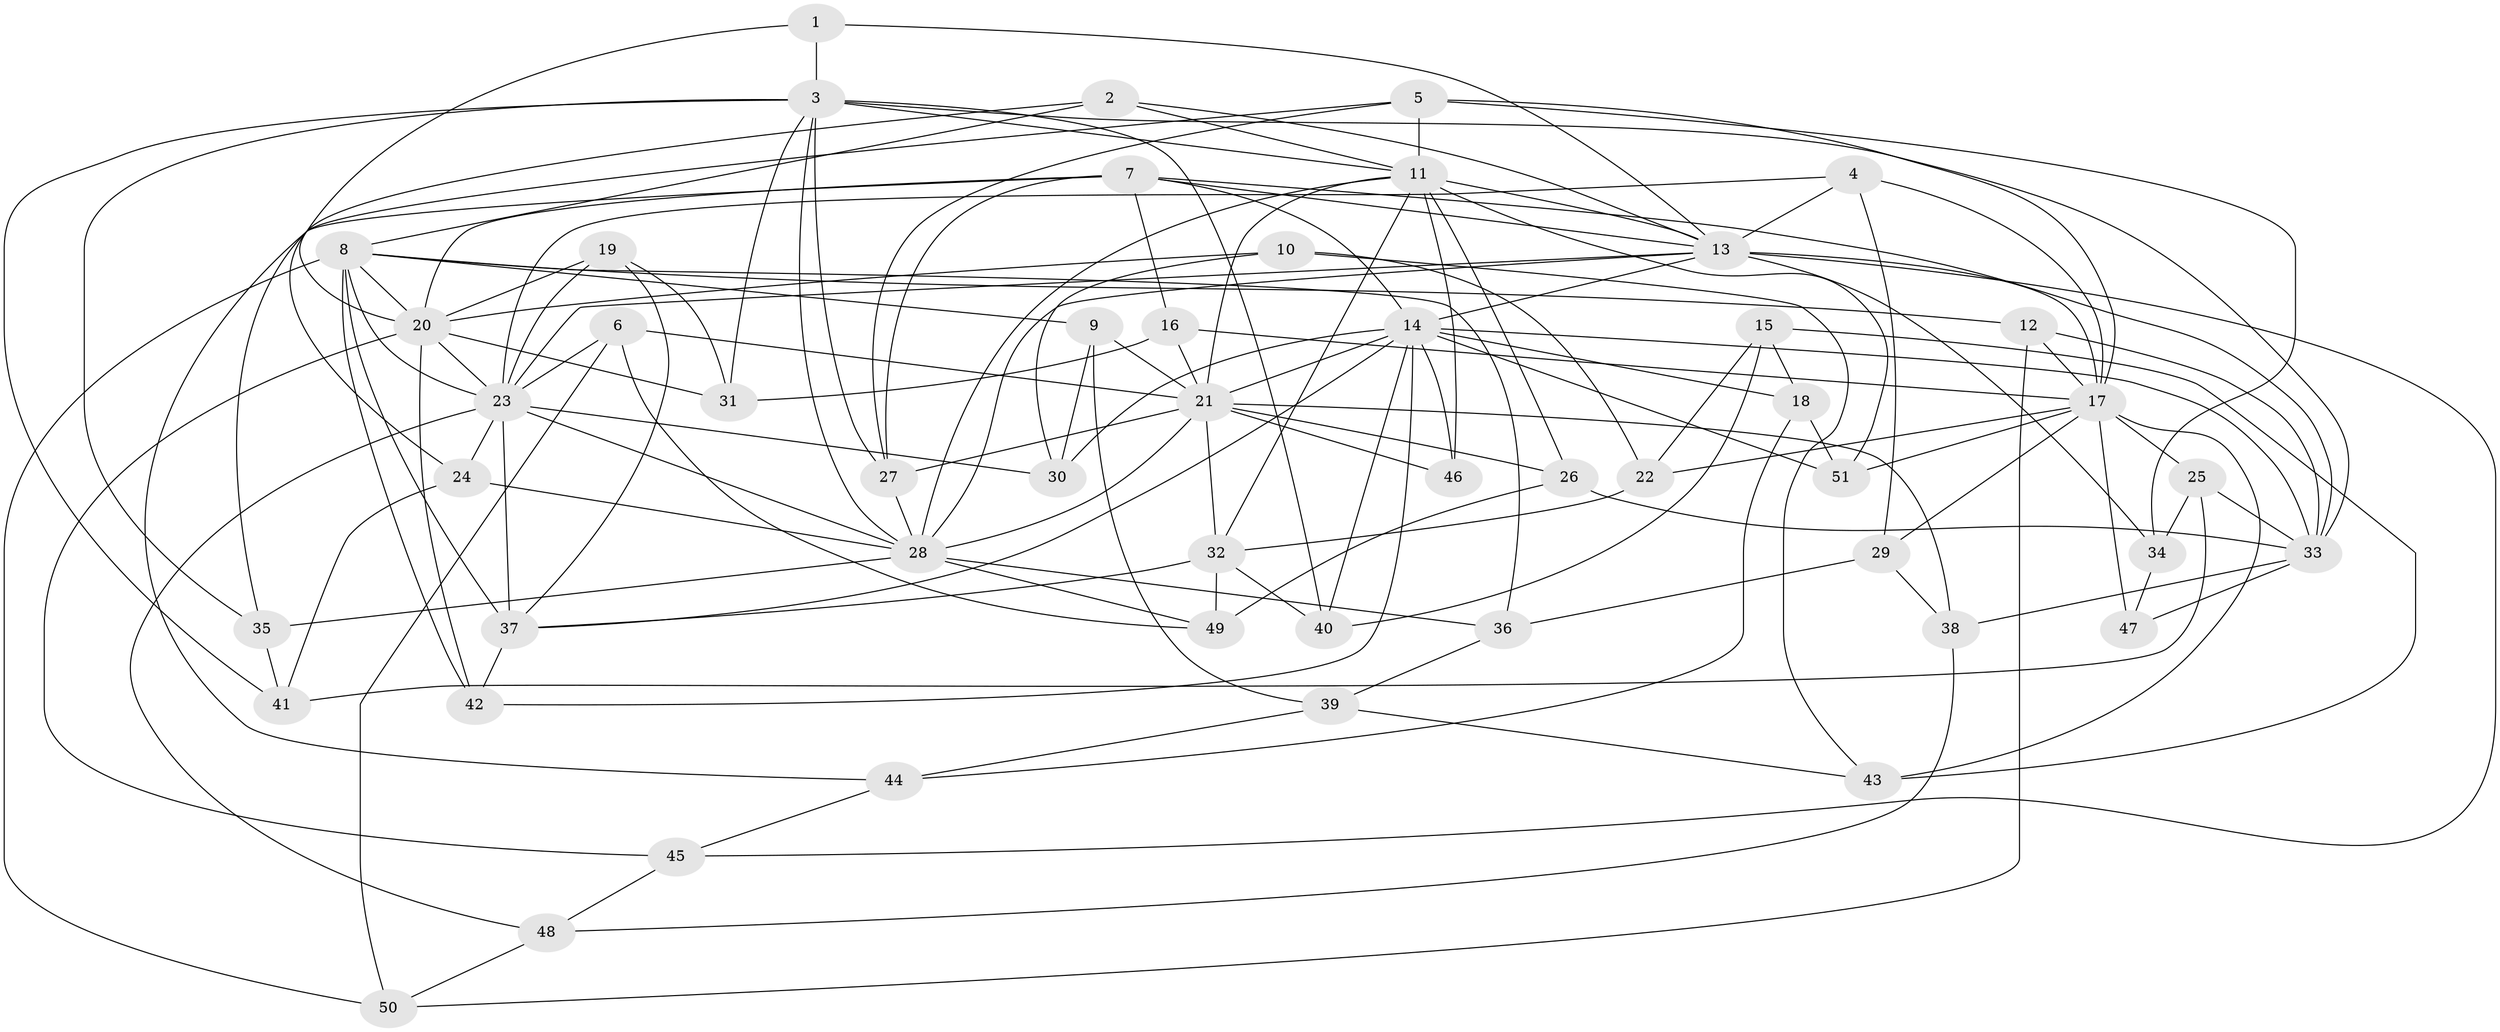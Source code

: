 // original degree distribution, {4: 1.0}
// Generated by graph-tools (version 1.1) at 2025/38/03/09/25 02:38:11]
// undirected, 51 vertices, 138 edges
graph export_dot {
graph [start="1"]
  node [color=gray90,style=filled];
  1;
  2;
  3;
  4;
  5;
  6;
  7;
  8;
  9;
  10;
  11;
  12;
  13;
  14;
  15;
  16;
  17;
  18;
  19;
  20;
  21;
  22;
  23;
  24;
  25;
  26;
  27;
  28;
  29;
  30;
  31;
  32;
  33;
  34;
  35;
  36;
  37;
  38;
  39;
  40;
  41;
  42;
  43;
  44;
  45;
  46;
  47;
  48;
  49;
  50;
  51;
  1 -- 3 [weight=2.0];
  1 -- 13 [weight=1.0];
  1 -- 20 [weight=1.0];
  2 -- 8 [weight=1.0];
  2 -- 11 [weight=1.0];
  2 -- 13 [weight=1.0];
  2 -- 24 [weight=1.0];
  3 -- 11 [weight=1.0];
  3 -- 27 [weight=1.0];
  3 -- 28 [weight=1.0];
  3 -- 31 [weight=1.0];
  3 -- 33 [weight=1.0];
  3 -- 35 [weight=1.0];
  3 -- 40 [weight=1.0];
  3 -- 41 [weight=1.0];
  4 -- 13 [weight=1.0];
  4 -- 17 [weight=1.0];
  4 -- 23 [weight=1.0];
  4 -- 29 [weight=1.0];
  5 -- 11 [weight=2.0];
  5 -- 17 [weight=1.0];
  5 -- 27 [weight=1.0];
  5 -- 34 [weight=1.0];
  5 -- 35 [weight=1.0];
  6 -- 21 [weight=1.0];
  6 -- 23 [weight=1.0];
  6 -- 49 [weight=1.0];
  6 -- 50 [weight=1.0];
  7 -- 13 [weight=1.0];
  7 -- 14 [weight=2.0];
  7 -- 16 [weight=1.0];
  7 -- 20 [weight=1.0];
  7 -- 27 [weight=1.0];
  7 -- 33 [weight=1.0];
  7 -- 44 [weight=1.0];
  8 -- 9 [weight=1.0];
  8 -- 12 [weight=1.0];
  8 -- 20 [weight=2.0];
  8 -- 23 [weight=1.0];
  8 -- 36 [weight=1.0];
  8 -- 37 [weight=3.0];
  8 -- 42 [weight=1.0];
  8 -- 50 [weight=1.0];
  9 -- 21 [weight=1.0];
  9 -- 30 [weight=1.0];
  9 -- 39 [weight=1.0];
  10 -- 20 [weight=1.0];
  10 -- 22 [weight=1.0];
  10 -- 30 [weight=1.0];
  10 -- 43 [weight=1.0];
  11 -- 13 [weight=1.0];
  11 -- 21 [weight=1.0];
  11 -- 26 [weight=1.0];
  11 -- 28 [weight=1.0];
  11 -- 32 [weight=1.0];
  11 -- 46 [weight=2.0];
  11 -- 51 [weight=1.0];
  12 -- 17 [weight=1.0];
  12 -- 33 [weight=1.0];
  12 -- 50 [weight=1.0];
  13 -- 14 [weight=1.0];
  13 -- 17 [weight=1.0];
  13 -- 23 [weight=2.0];
  13 -- 28 [weight=1.0];
  13 -- 34 [weight=1.0];
  13 -- 45 [weight=1.0];
  14 -- 18 [weight=1.0];
  14 -- 21 [weight=1.0];
  14 -- 30 [weight=1.0];
  14 -- 33 [weight=1.0];
  14 -- 37 [weight=1.0];
  14 -- 40 [weight=1.0];
  14 -- 42 [weight=1.0];
  14 -- 46 [weight=1.0];
  14 -- 51 [weight=1.0];
  15 -- 18 [weight=1.0];
  15 -- 22 [weight=1.0];
  15 -- 40 [weight=1.0];
  15 -- 43 [weight=1.0];
  16 -- 17 [weight=1.0];
  16 -- 21 [weight=1.0];
  16 -- 31 [weight=1.0];
  17 -- 22 [weight=1.0];
  17 -- 25 [weight=1.0];
  17 -- 29 [weight=1.0];
  17 -- 43 [weight=1.0];
  17 -- 47 [weight=2.0];
  17 -- 51 [weight=1.0];
  18 -- 44 [weight=1.0];
  18 -- 51 [weight=1.0];
  19 -- 20 [weight=1.0];
  19 -- 23 [weight=1.0];
  19 -- 31 [weight=1.0];
  19 -- 37 [weight=1.0];
  20 -- 23 [weight=1.0];
  20 -- 31 [weight=1.0];
  20 -- 42 [weight=1.0];
  20 -- 45 [weight=1.0];
  21 -- 26 [weight=1.0];
  21 -- 27 [weight=2.0];
  21 -- 28 [weight=1.0];
  21 -- 32 [weight=1.0];
  21 -- 38 [weight=1.0];
  21 -- 46 [weight=1.0];
  22 -- 32 [weight=1.0];
  23 -- 24 [weight=1.0];
  23 -- 28 [weight=1.0];
  23 -- 30 [weight=1.0];
  23 -- 37 [weight=1.0];
  23 -- 48 [weight=1.0];
  24 -- 28 [weight=1.0];
  24 -- 41 [weight=1.0];
  25 -- 33 [weight=1.0];
  25 -- 34 [weight=1.0];
  25 -- 41 [weight=1.0];
  26 -- 33 [weight=1.0];
  26 -- 49 [weight=1.0];
  27 -- 28 [weight=1.0];
  28 -- 35 [weight=1.0];
  28 -- 36 [weight=1.0];
  28 -- 49 [weight=1.0];
  29 -- 36 [weight=1.0];
  29 -- 38 [weight=1.0];
  32 -- 37 [weight=1.0];
  32 -- 40 [weight=1.0];
  32 -- 49 [weight=1.0];
  33 -- 38 [weight=1.0];
  33 -- 47 [weight=1.0];
  34 -- 47 [weight=1.0];
  35 -- 41 [weight=1.0];
  36 -- 39 [weight=1.0];
  37 -- 42 [weight=1.0];
  38 -- 48 [weight=1.0];
  39 -- 43 [weight=1.0];
  39 -- 44 [weight=1.0];
  44 -- 45 [weight=1.0];
  45 -- 48 [weight=1.0];
  48 -- 50 [weight=1.0];
}
